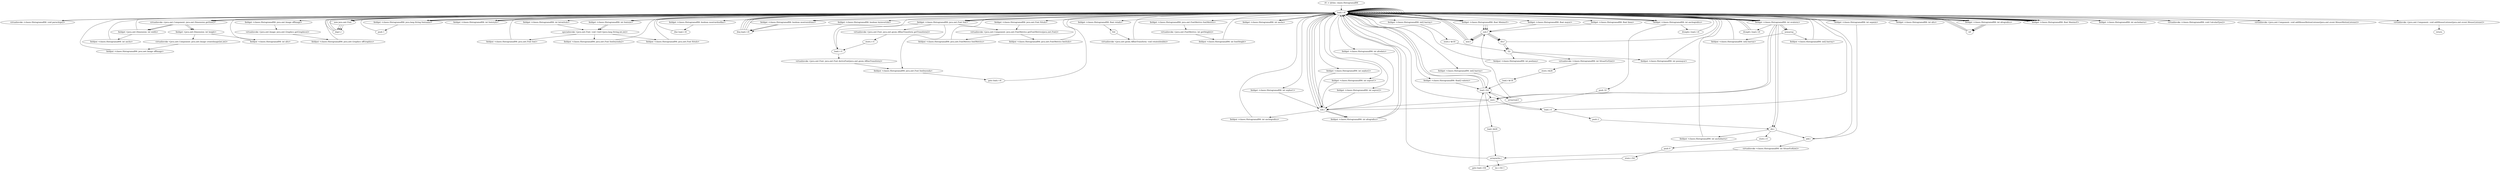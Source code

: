 digraph "" {
    "r0 := @this: clases.HistogramaBM"
    "load.r r0"
    "r0 := @this: clases.HistogramaBM"->"load.r r0";
    "virtualinvoke <clases.HistogramaBM: void parseArgs()>"
    "load.r r0"->"virtualinvoke <clases.HistogramaBM: void parseArgs()>";
    "virtualinvoke <clases.HistogramaBM: void parseArgs()>"->"load.r r0";
    "load.r r0"->"load.r r0";
    "virtualinvoke <java.awt.Component: java.awt.Dimension getSize()>"
    "load.r r0"->"virtualinvoke <java.awt.Component: java.awt.Dimension getSize()>";
    "fieldget <java.awt.Dimension: int width>"
    "virtualinvoke <java.awt.Component: java.awt.Dimension getSize()>"->"fieldget <java.awt.Dimension: int width>";
    "fieldput <clases.HistogramaBM: int ancho>"
    "fieldget <java.awt.Dimension: int width>"->"fieldput <clases.HistogramaBM: int ancho>";
    "fieldput <clases.HistogramaBM: int ancho>"->"load.r r0";
    "load.r r0"->"load.r r0";
    "load.r r0"->"virtualinvoke <java.awt.Component: java.awt.Dimension getSize()>";
    "fieldget <java.awt.Dimension: int height>"
    "virtualinvoke <java.awt.Component: java.awt.Dimension getSize()>"->"fieldget <java.awt.Dimension: int height>";
    "fieldput <clases.HistogramaBM: int alto>"
    "fieldget <java.awt.Dimension: int height>"->"fieldput <clases.HistogramaBM: int alto>";
    "fieldput <clases.HistogramaBM: int alto>"->"load.r r0";
    "load.r r0"->"load.r r0";
    "load.r r0"->"load.r r0";
    "load.r r0"->"virtualinvoke <java.awt.Component: java.awt.Dimension getSize()>";
    "virtualinvoke <java.awt.Component: java.awt.Dimension getSize()>"->"fieldget <java.awt.Dimension: int width>";
    "fieldget <java.awt.Dimension: int width>"->"load.r r0";
    "load.r r0"->"virtualinvoke <java.awt.Component: java.awt.Dimension getSize()>";
    "virtualinvoke <java.awt.Component: java.awt.Dimension getSize()>"->"fieldget <java.awt.Dimension: int height>";
    "virtualinvoke <java.awt.Component: java.awt.Image createImage(int,int)>"
    "fieldget <java.awt.Dimension: int height>"->"virtualinvoke <java.awt.Component: java.awt.Image createImage(int,int)>";
    "fieldput <clases.HistogramaBM: java.awt.Image offImage>"
    "virtualinvoke <java.awt.Component: java.awt.Image createImage(int,int)>"->"fieldput <clases.HistogramaBM: java.awt.Image offImage>";
    "fieldput <clases.HistogramaBM: java.awt.Image offImage>"->"load.r r0";
    "load.r r0"->"load.r r0";
    "fieldget <clases.HistogramaBM: java.awt.Image offImage>"
    "load.r r0"->"fieldget <clases.HistogramaBM: java.awt.Image offImage>";
    "virtualinvoke <java.awt.Image: java.awt.Graphics getGraphics()>"
    "fieldget <clases.HistogramaBM: java.awt.Image offImage>"->"virtualinvoke <java.awt.Image: java.awt.Graphics getGraphics()>";
    "fieldput <clases.HistogramaBM: java.awt.Graphics offGraphics>"
    "virtualinvoke <java.awt.Image: java.awt.Graphics getGraphics()>"->"fieldput <clases.HistogramaBM: java.awt.Graphics offGraphics>";
    "fieldput <clases.HistogramaBM: java.awt.Graphics offGraphics>"->"load.r r0";
    "new java.awt.Font"
    "load.r r0"->"new java.awt.Font";
    "dup1.r"
    "new java.awt.Font"->"dup1.r";
    "dup1.r"->"load.r r0";
    "fieldget <clases.HistogramaBM: java.lang.String fontname>"
    "load.r r0"->"fieldget <clases.HistogramaBM: java.lang.String fontname>";
    "fieldget <clases.HistogramaBM: java.lang.String fontname>"->"load.r r0";
    "fieldget <clases.HistogramaBM: int fontstyle>"
    "load.r r0"->"fieldget <clases.HistogramaBM: int fontstyle>";
    "fieldget <clases.HistogramaBM: int fontstyle>"->"load.r r0";
    "fieldget <clases.HistogramaBM: int fontsize>"
    "load.r r0"->"fieldget <clases.HistogramaBM: int fontsize>";
    "specialinvoke <java.awt.Font: void <init>(java.lang.String,int,int)>"
    "fieldget <clases.HistogramaBM: int fontsize>"->"specialinvoke <java.awt.Font: void <init>(java.lang.String,int,int)>";
    "fieldput <clases.HistogramaBM: java.awt.Font font>"
    "specialinvoke <java.awt.Font: void <init>(java.lang.String,int,int)>"->"fieldput <clases.HistogramaBM: java.awt.Font font>";
    "fieldput <clases.HistogramaBM: java.awt.Font font>"->"load.r r0";
    "load.r r0"->"new java.awt.Font";
    "new java.awt.Font"->"dup1.r";
    "dup1.r"->"load.r r0";
    "load.r r0"->"fieldget <clases.HistogramaBM: java.lang.String fontname>";
    "push 1"
    "fieldget <clases.HistogramaBM: java.lang.String fontname>"->"push 1";
    "push 1"->"load.r r0";
    "load.r r0"->"fieldget <clases.HistogramaBM: int fontsize>";
    "fieldget <clases.HistogramaBM: int fontsize>"->"specialinvoke <java.awt.Font: void <init>(java.lang.String,int,int)>";
    "fieldput <clases.HistogramaBM: java.awt.Font fontleyenda2>"
    "specialinvoke <java.awt.Font: void <init>(java.lang.String,int,int)>"->"fieldput <clases.HistogramaBM: java.awt.Font fontleyenda2>";
    "fieldput <clases.HistogramaBM: java.awt.Font fontleyenda2>"->"load.r r0";
    "fieldget <clases.HistogramaBM: boolean mostrardosfilas>"
    "load.r r0"->"fieldget <clases.HistogramaBM: boolean mostrardosfilas>";
    "ifne load.r r0"
    "fieldget <clases.HistogramaBM: boolean mostrardosfilas>"->"ifne load.r r0";
    "ifne load.r r0"->"load.r r0";
    "fieldget <clases.HistogramaBM: boolean leyinvertida>"
    "load.r r0"->"fieldget <clases.HistogramaBM: boolean leyinvertida>";
    "ifeq load.r r0"
    "fieldget <clases.HistogramaBM: boolean leyinvertida>"->"ifeq load.r r0";
    "ifeq load.r r0"->"load.r r0";
    "load.r r0"->"load.r r0";
    "fieldget <clases.HistogramaBM: java.awt.Font font>"
    "load.r r0"->"fieldget <clases.HistogramaBM: java.awt.Font font>";
    "virtualinvoke <java.awt.Font: java.awt.geom.AffineTransform getTransform()>"
    "fieldget <clases.HistogramaBM: java.awt.Font font>"->"virtualinvoke <java.awt.Font: java.awt.geom.AffineTransform getTransform()>";
    "store.r r1"
    "virtualinvoke <java.awt.Font: java.awt.geom.AffineTransform getTransform()>"->"store.r r1";
    "load.r r1"
    "store.r r1"->"load.r r1";
    "load.r r1"->"load.r r0";
    "fieldget <clases.HistogramaBM: float rotado>"
    "load.r r0"->"fieldget <clases.HistogramaBM: float rotado>";
    "f2d"
    "fieldget <clases.HistogramaBM: float rotado>"->"f2d";
    "virtualinvoke <java.awt.geom.AffineTransform: void rotate(double)>"
    "f2d"->"virtualinvoke <java.awt.geom.AffineTransform: void rotate(double)>";
    "virtualinvoke <java.awt.geom.AffineTransform: void rotate(double)>"->"load.r r0";
    "load.r r0"->"fieldget <clases.HistogramaBM: java.awt.Font font>";
    "fieldget <clases.HistogramaBM: java.awt.Font font>"->"load.r r1";
    "virtualinvoke <java.awt.Font: java.awt.Font deriveFont(java.awt.geom.AffineTransform)>"
    "load.r r1"->"virtualinvoke <java.awt.Font: java.awt.Font deriveFont(java.awt.geom.AffineTransform)>";
    "fieldput <clases.HistogramaBM: java.awt.Font fontleyenda>"
    "virtualinvoke <java.awt.Font: java.awt.Font deriveFont(java.awt.geom.AffineTransform)>"->"fieldput <clases.HistogramaBM: java.awt.Font fontleyenda>";
    "goto load.r r0"
    "fieldput <clases.HistogramaBM: java.awt.Font fontleyenda>"->"goto load.r r0";
    "goto load.r r0"->"load.r r0";
    "load.r r0"->"load.r r0";
    "load.r r0"->"load.r r0";
    "load.r r0"->"fieldget <clases.HistogramaBM: java.awt.Font font>";
    "virtualinvoke <java.awt.Component: java.awt.FontMetrics getFontMetrics(java.awt.Font)>"
    "fieldget <clases.HistogramaBM: java.awt.Font font>"->"virtualinvoke <java.awt.Component: java.awt.FontMetrics getFontMetrics(java.awt.Font)>";
    "fieldput <clases.HistogramaBM: java.awt.FontMetrics fontMetrics>"
    "virtualinvoke <java.awt.Component: java.awt.FontMetrics getFontMetrics(java.awt.Font)>"->"fieldput <clases.HistogramaBM: java.awt.FontMetrics fontMetrics>";
    "fieldput <clases.HistogramaBM: java.awt.FontMetrics fontMetrics>"->"load.r r0";
    "load.r r0"->"load.r r0";
    "fieldget <clases.HistogramaBM: java.awt.FontMetrics fontMetrics>"
    "load.r r0"->"fieldget <clases.HistogramaBM: java.awt.FontMetrics fontMetrics>";
    "virtualinvoke <java.awt.FontMetrics: int getHeight()>"
    "fieldget <clases.HistogramaBM: java.awt.FontMetrics fontMetrics>"->"virtualinvoke <java.awt.FontMetrics: int getHeight()>";
    "fieldput <clases.HistogramaBM: int fontHeight>"
    "virtualinvoke <java.awt.FontMetrics: int getHeight()>"->"fieldput <clases.HistogramaBM: int fontHeight>";
    "fieldput <clases.HistogramaBM: int fontHeight>"->"load.r r0";
    "load.r r0"->"new java.awt.Font";
    "new java.awt.Font"->"dup1.r";
    "dup1.r"->"load.r r0";
    "load.r r0"->"fieldget <clases.HistogramaBM: java.lang.String fontname>";
    "fieldget <clases.HistogramaBM: java.lang.String fontname>"->"load.r r0";
    "load.r r0"->"fieldget <clases.HistogramaBM: int fontstyle>";
    "fieldget <clases.HistogramaBM: int fontstyle>"->"load.r r0";
    "fieldget <clases.HistogramaBM: int letratitulo>"
    "load.r r0"->"fieldget <clases.HistogramaBM: int letratitulo>";
    "fieldget <clases.HistogramaBM: int letratitulo>"->"specialinvoke <java.awt.Font: void <init>(java.lang.String,int,int)>";
    "fieldput <clases.HistogramaBM: java.awt.Font ftitulo>"
    "specialinvoke <java.awt.Font: void <init>(java.lang.String,int,int)>"->"fieldput <clases.HistogramaBM: java.awt.Font ftitulo>";
    "fieldput <clases.HistogramaBM: java.awt.Font ftitulo>"->"load.r r0";
    "load.r r0"->"load.r r0";
    "load.r r0"->"load.r r0";
    "fieldget <clases.HistogramaBM: java.awt.Font ftitulo>"
    "load.r r0"->"fieldget <clases.HistogramaBM: java.awt.Font ftitulo>";
    "fieldget <clases.HistogramaBM: java.awt.Font ftitulo>"->"virtualinvoke <java.awt.Component: java.awt.FontMetrics getFontMetrics(java.awt.Font)>";
    "fieldput <clases.HistogramaBM: java.awt.FontMetrics fmtitulo>"
    "virtualinvoke <java.awt.Component: java.awt.FontMetrics getFontMetrics(java.awt.Font)>"->"fieldput <clases.HistogramaBM: java.awt.FontMetrics fmtitulo>";
    "fieldput <clases.HistogramaBM: java.awt.FontMetrics fmtitulo>"->"load.r r0";
    "load.r r0"->"load.r r0";
    "fieldget <clases.HistogramaBM: int ancho>"
    "load.r r0"->"fieldget <clases.HistogramaBM: int ancho>";
    "fieldget <clases.HistogramaBM: int ancho>"->"load.r r0";
    "fieldget <clases.HistogramaBM: int sephor1>"
    "load.r r0"->"fieldget <clases.HistogramaBM: int sephor1>";
    "sub.i"
    "fieldget <clases.HistogramaBM: int sephor1>"->"sub.i";
    "sub.i"->"load.r r0";
    "fieldget <clases.HistogramaBM: int sephor2>"
    "load.r r0"->"fieldget <clases.HistogramaBM: int sephor2>";
    "fieldget <clases.HistogramaBM: int sephor2>"->"sub.i";
    "fieldput <clases.HistogramaBM: int anchografico>"
    "sub.i"->"fieldput <clases.HistogramaBM: int anchografico>";
    "fieldput <clases.HistogramaBM: int anchografico>"->"load.r r0";
    "load.r r0"->"load.r r0";
    "fieldget <clases.HistogramaBM: int alto>"
    "load.r r0"->"fieldget <clases.HistogramaBM: int alto>";
    "fieldget <clases.HistogramaBM: int alto>"->"load.r r0";
    "fieldget <clases.HistogramaBM: int sepver1>"
    "load.r r0"->"fieldget <clases.HistogramaBM: int sepver1>";
    "fieldget <clases.HistogramaBM: int sepver1>"->"sub.i";
    "sub.i"->"load.r r0";
    "fieldget <clases.HistogramaBM: int sepver2>"
    "load.r r0"->"fieldget <clases.HistogramaBM: int sepver2>";
    "fieldget <clases.HistogramaBM: int sepver2>"->"sub.i";
    "fieldput <clases.HistogramaBM: int altografico>"
    "sub.i"->"fieldput <clases.HistogramaBM: int altografico>";
    "fieldput <clases.HistogramaBM: int altografico>"->"load.r r0";
    "fieldget <clases.HistogramaBM: boolean mostrarultimo>"
    "load.r r0"->"fieldget <clases.HistogramaBM: boolean mostrarultimo>";
    "fieldget <clases.HistogramaBM: boolean mostrarultimo>"->"ifeq load.r r0";
    "ifeq load.r r0"->"load.r r0";
    "load.r r0"->"load.r r0";
    "fieldget <clases.HistogramaBM: int altografico>"
    "load.r r0"->"fieldget <clases.HistogramaBM: int altografico>";
    "fieldget <clases.HistogramaBM: int altografico>"->"load.r r0";
    "fieldget <clases.HistogramaBM: int altodato>"
    "load.r r0"->"fieldget <clases.HistogramaBM: int altodato>";
    "fieldget <clases.HistogramaBM: int altodato>"->"sub.i";
    "sub.i"->"fieldput <clases.HistogramaBM: int altografico>";
    "fieldput <clases.HistogramaBM: int altografico>"->"load.r r0";
    "load.r r0"->"fieldget <clases.HistogramaBM: boolean mostrarultimo>";
    "fieldget <clases.HistogramaBM: boolean mostrarultimo>"->"ifeq load.r r0";
    "ifeq load.r r0"->"load.r r0";
    "load.r r0"->"load.r r0";
    "load.r r0"->"fieldget <clases.HistogramaBM: int altografico>";
    "i2f"
    "fieldget <clases.HistogramaBM: int altografico>"->"i2f";
    "i2f"->"load.r r0";
    "fieldget <clases.HistogramaBM: float MaximoY>"
    "load.r r0"->"fieldget <clases.HistogramaBM: float MaximoY>";
    "fieldget <clases.HistogramaBM: float MaximoY>"->"load.r r0";
    "fieldget <clases.HistogramaBM: float linea>"
    "load.r r0"->"fieldget <clases.HistogramaBM: float linea>";
    "sub.f"
    "fieldget <clases.HistogramaBM: float linea>"->"sub.f";
    "mul.f"
    "sub.f"->"mul.f";
    "mul.f"->"load.r r0";
    "load.r r0"->"fieldget <clases.HistogramaBM: float MaximoY>";
    "fieldget <clases.HistogramaBM: float MaximoY>"->"load.r r0";
    "fieldget <clases.HistogramaBM: float MinimoY>"
    "load.r r0"->"fieldget <clases.HistogramaBM: float MinimoY>";
    "fieldget <clases.HistogramaBM: float MinimoY>"->"sub.f";
    "div.f"
    "sub.f"->"div.f";
    "f2i"
    "div.f"->"f2i";
    "fieldput <clases.HistogramaBM: int poslinea>"
    "f2i"->"fieldput <clases.HistogramaBM: int poslinea>";
    "fieldput <clases.HistogramaBM: int poslinea>"->"load.r r0";
    "fieldget <clases.HistogramaBM: int anchobarra>"
    "load.r r0"->"fieldget <clases.HistogramaBM: int anchobarra>";
    "fieldget <clases.HistogramaBM: int anchobarra>"->"load.r r0";
    "fieldget <clases.HistogramaBM: int sepmin>"
    "load.r r0"->"fieldget <clases.HistogramaBM: int sepmin>";
    "add.i"
    "fieldget <clases.HistogramaBM: int sepmin>"->"add.i";
    "add.i"->"load.r r0";
    "fieldget <clases.HistogramaBM: int nvalores>"
    "load.r r0"->"fieldget <clases.HistogramaBM: int nvalores>";
    "mul.i"
    "fieldget <clases.HistogramaBM: int nvalores>"->"mul.i";
    "mul.i"->"load.r r0";
    "fieldget <clases.HistogramaBM: int anchografico>"
    "load.r r0"->"fieldget <clases.HistogramaBM: int anchografico>";
    "ifcmple.i load.r r0"
    "fieldget <clases.HistogramaBM: int anchografico>"->"ifcmple.i load.r r0";
    "ifcmple.i load.r r0"->"load.r r0";
    "load.r r0"->"load.r r0";
    "load.r r0"->"fieldget <clases.HistogramaBM: int anchografico>";
    "fieldget <clases.HistogramaBM: int anchografico>"->"load.r r0";
    "load.r r0"->"fieldget <clases.HistogramaBM: int sepmin>";
    "fieldget <clases.HistogramaBM: int sepmin>"->"load.r r0";
    "load.r r0"->"fieldget <clases.HistogramaBM: int nvalores>";
    "fieldget <clases.HistogramaBM: int nvalores>"->"mul.i";
    "mul.i"->"sub.i";
    "sub.i"->"load.r r0";
    "load.r r0"->"fieldget <clases.HistogramaBM: int nvalores>";
    "div.i"
    "fieldget <clases.HistogramaBM: int nvalores>"->"div.i";
    "fieldput <clases.HistogramaBM: int anchobarra>"
    "div.i"->"fieldput <clases.HistogramaBM: int anchobarra>";
    "fieldput <clases.HistogramaBM: int anchobarra>"->"load.r r0";
    "load.r r0"->"load.r r0";
    "load.r r0"->"fieldget <clases.HistogramaBM: int altografico>";
    "fieldget <clases.HistogramaBM: int altografico>"->"i2f";
    "i2f"->"load.r r0";
    "load.r r0"->"fieldget <clases.HistogramaBM: float MaximoY>";
    "fieldget <clases.HistogramaBM: float MaximoY>"->"load.r r0";
    "fieldget <clases.HistogramaBM: float mayor>"
    "load.r r0"->"fieldget <clases.HistogramaBM: float mayor>";
    "fieldget <clases.HistogramaBM: float mayor>"->"sub.f";
    "sub.f"->"mul.f";
    "mul.f"->"load.r r0";
    "load.r r0"->"fieldget <clases.HistogramaBM: float MaximoY>";
    "fieldget <clases.HistogramaBM: float MaximoY>"->"load.r r0";
    "load.r r0"->"fieldget <clases.HistogramaBM: float MinimoY>";
    "fieldget <clases.HistogramaBM: float MinimoY>"->"sub.f";
    "sub.f"->"div.f";
    "div.f"->"f2i";
    "fieldput <clases.HistogramaBM: int posmayor>"
    "f2i"->"fieldput <clases.HistogramaBM: int posmayor>";
    "fieldput <clases.HistogramaBM: int posmayor>"->"load.r r0";
    "virtualinvoke <clases.HistogramaBM: void CalcularEjes()>"
    "load.r r0"->"virtualinvoke <clases.HistogramaBM: void CalcularEjes()>";
    "virtualinvoke <clases.HistogramaBM: void CalcularEjes()>"->"load.r r0";
    "load.r r0"->"load.r r0";
    "load.r r0"->"fieldget <clases.HistogramaBM: int nvalores>";
    "newarray"
    "fieldget <clases.HistogramaBM: int nvalores>"->"newarray";
    "fieldput <clases.HistogramaBM: int[] barrax>"
    "newarray"->"fieldput <clases.HistogramaBM: int[] barrax>";
    "fieldput <clases.HistogramaBM: int[] barrax>"->"load.r r0";
    "load.r r0"->"load.r r0";
    "load.r r0"->"fieldget <clases.HistogramaBM: int nvalores>";
    "fieldget <clases.HistogramaBM: int nvalores>"->"newarray";
    "fieldput <clases.HistogramaBM: int[] barray>"
    "newarray"->"fieldput <clases.HistogramaBM: int[] barray>";
    "fieldput <clases.HistogramaBM: int[] barray>"->"load.r r0";
    "load.r r0"->"fieldget <clases.HistogramaBM: int anchografico>";
    "push 10"
    "fieldget <clases.HistogramaBM: int anchografico>"->"push 10";
    "push 10"->"sub.i";
    "sub.i"->"load.r r0";
    "load.r r0"->"fieldget <clases.HistogramaBM: int nvalores>";
    "fieldget <clases.HistogramaBM: int nvalores>"->"div.i";
    "store.i r1"
    "div.i"->"store.i r1";
    "push 0"
    "store.i r1"->"push 0";
    "store.i i54"
    "push 0"->"store.i i54";
    "goto load.i i54"
    "store.i i54"->"goto load.i i54";
    "load.i i54"
    "goto load.i i54"->"load.i i54";
    "load.i i54"->"load.r r0";
    "load.r r0"->"fieldget <clases.HistogramaBM: int nvalores>";
    "ifcmplt.i load.r r0"
    "fieldget <clases.HistogramaBM: int nvalores>"->"ifcmplt.i load.r r0";
    "ifcmplt.i load.r r0"->"load.r r0";
    "load.r r0"->"load.r r0";
    "virtualinvoke <java.awt.Component: void addMouseMotionListener(java.awt.event.MouseMotionListener)>"
    "load.r r0"->"virtualinvoke <java.awt.Component: void addMouseMotionListener(java.awt.event.MouseMotionListener)>";
    "virtualinvoke <java.awt.Component: void addMouseMotionListener(java.awt.event.MouseMotionListener)>"->"load.r r0";
    "load.r r0"->"load.r r0";
    "virtualinvoke <java.awt.Component: void addMouseListener(java.awt.event.MouseListener)>"
    "load.r r0"->"virtualinvoke <java.awt.Component: void addMouseListener(java.awt.event.MouseListener)>";
    "return"
    "virtualinvoke <java.awt.Component: void addMouseListener(java.awt.event.MouseListener)>"->"return";
    "ifcmplt.i load.r r0"->"load.r r0";
    "fieldget <clases.HistogramaBM: int[] barrax>"
    "load.r r0"->"fieldget <clases.HistogramaBM: int[] barrax>";
    "fieldget <clases.HistogramaBM: int[] barrax>"->"load.i i54";
    "load.i i54"->"load.r r0";
    "load.i r1"
    "load.r r0"->"load.i r1";
    "load.i r1"->"load.i i54";
    "load.i i54"->"mul.i";
    "mul.i"->"load.i r1";
    "push 2"
    "load.i r1"->"push 2";
    "push 2"->"div.i";
    "div.i"->"add.i";
    "virtualinvoke <clases.HistogramaBM: int SituarEnX(int)>"
    "add.i"->"virtualinvoke <clases.HistogramaBM: int SituarEnX(int)>";
    "arraywrite.i"
    "virtualinvoke <clases.HistogramaBM: int SituarEnX(int)>"->"arraywrite.i";
    "arraywrite.i"->"load.r r0";
    "load.r r0"->"load.r r0";
    "load.r r0"->"fieldget <clases.HistogramaBM: int altografico>";
    "fieldget <clases.HistogramaBM: int altografico>"->"i2f";
    "i2f"->"load.r r0";
    "load.r r0"->"fieldget <clases.HistogramaBM: float MaximoY>";
    "fieldget <clases.HistogramaBM: float MaximoY>"->"load.r r0";
    "fieldget <clases.HistogramaBM: float[] valores>"
    "load.r r0"->"fieldget <clases.HistogramaBM: float[] valores>";
    "fieldget <clases.HistogramaBM: float[] valores>"->"load.i i54";
    "arrayread.f"
    "load.i i54"->"arrayread.f";
    "arrayread.f"->"sub.f";
    "sub.f"->"mul.f";
    "mul.f"->"load.r r0";
    "load.r r0"->"fieldget <clases.HistogramaBM: float MaximoY>";
    "fieldget <clases.HistogramaBM: float MaximoY>"->"load.r r0";
    "load.r r0"->"fieldget <clases.HistogramaBM: float MinimoY>";
    "fieldget <clases.HistogramaBM: float MinimoY>"->"sub.f";
    "sub.f"->"div.f";
    "div.f"->"load.r r0";
    "fieldget <clases.HistogramaBM: int[] barray>"
    "load.r r0"->"fieldget <clases.HistogramaBM: int[] barray>";
    "store.r $r18"
    "fieldget <clases.HistogramaBM: int[] barray>"->"store.r $r18";
    "store.r $r18"->"f2i";
    "virtualinvoke <clases.HistogramaBM: int SituarEnY(int)>"
    "f2i"->"virtualinvoke <clases.HistogramaBM: int SituarEnY(int)>";
    "store.i $i28"
    "virtualinvoke <clases.HistogramaBM: int SituarEnY(int)>"->"store.i $i28";
    "load.r $r18"
    "store.i $i28"->"load.r $r18";
    "load.r $r18"->"load.i i54";
    "load.i $i28"
    "load.i i54"->"load.i $i28";
    "load.i $i28"->"arraywrite.i";
    "inc.i i54 1"
    "arraywrite.i"->"inc.i i54 1";
    "ifeq load.r r0"->"load.r r0";
    "load.r r0"->"load.r r0";
    "load.r r0"->"fieldget <clases.HistogramaBM: java.awt.Font font>";
    "fieldget <clases.HistogramaBM: java.awt.Font font>"->"fieldput <clases.HistogramaBM: java.awt.Font fontleyenda>";
}
